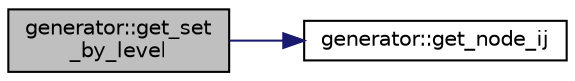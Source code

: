 digraph "generator::get_set_by_level"
{
  edge [fontname="Helvetica",fontsize="10",labelfontname="Helvetica",labelfontsize="10"];
  node [fontname="Helvetica",fontsize="10",shape=record];
  rankdir="LR";
  Node8985 [label="generator::get_set\l_by_level",height=0.2,width=0.4,color="black", fillcolor="grey75", style="filled", fontcolor="black"];
  Node8985 -> Node8986 [color="midnightblue",fontsize="10",style="solid",fontname="Helvetica"];
  Node8986 [label="generator::get_node_ij",height=0.2,width=0.4,color="black", fillcolor="white", style="filled",URL="$d7/d73/classgenerator.html#a8cea5411b42336694738530732ede540"];
}
